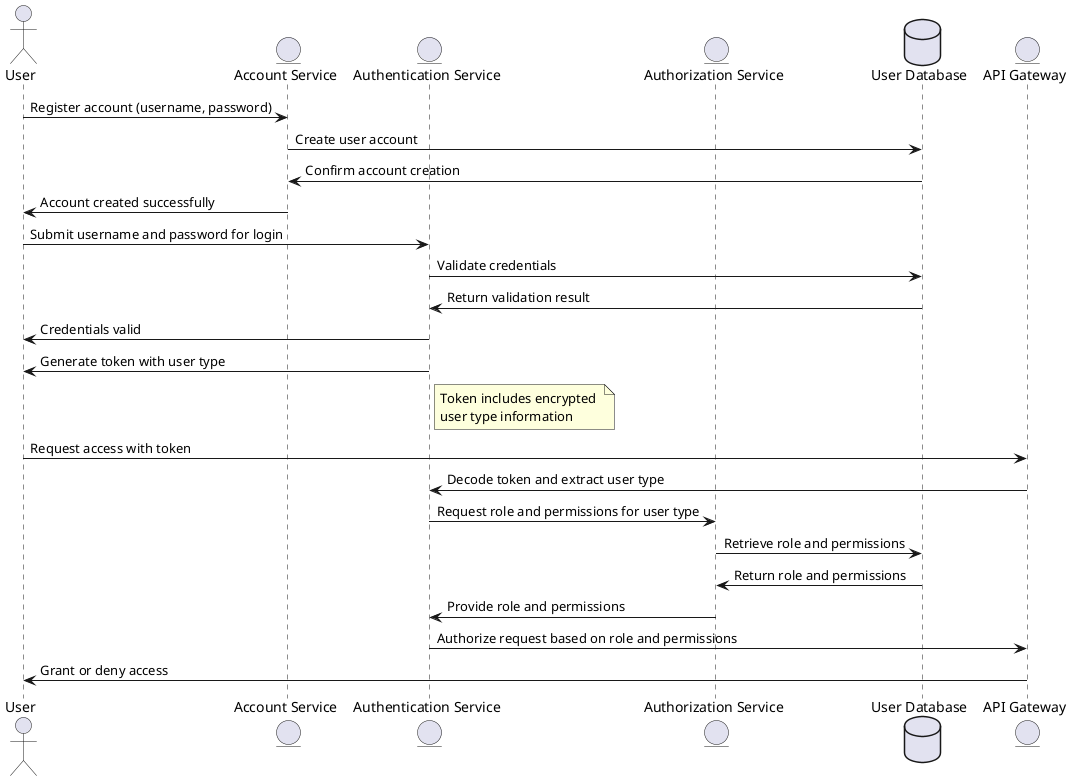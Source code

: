 @startuml
actor "User" as User
entity "Account Service" as AccountService
entity "Authentication Service" as AuthService
entity "Authorization Service" as AuthzService
database "User Database" as UserDB
entity "API Gateway" as Gateway

User -> AccountService : Register account (username, password)
AccountService -> UserDB : Create user account
UserDB -> AccountService : Confirm account creation
AccountService -> User : Account created successfully

User -> AuthService : Submit username and password for login
AuthService -> UserDB : Validate credentials
UserDB -> AuthService : Return validation result
AuthService -> User : Credentials valid
AuthService -> User : Generate token with user type
note right of AuthService : Token includes encrypted \nuser type information

User -> Gateway : Request access with token
Gateway -> AuthService : Decode token and extract user type
AuthService -> AuthzService : Request role and permissions for user type
AuthzService -> UserDB : Retrieve role and permissions
UserDB -> AuthzService : Return role and permissions
AuthzService -> AuthService : Provide role and permissions
AuthService -> Gateway : Authorize request based on role and permissions
Gateway -> User : Grant or deny access

@enduml